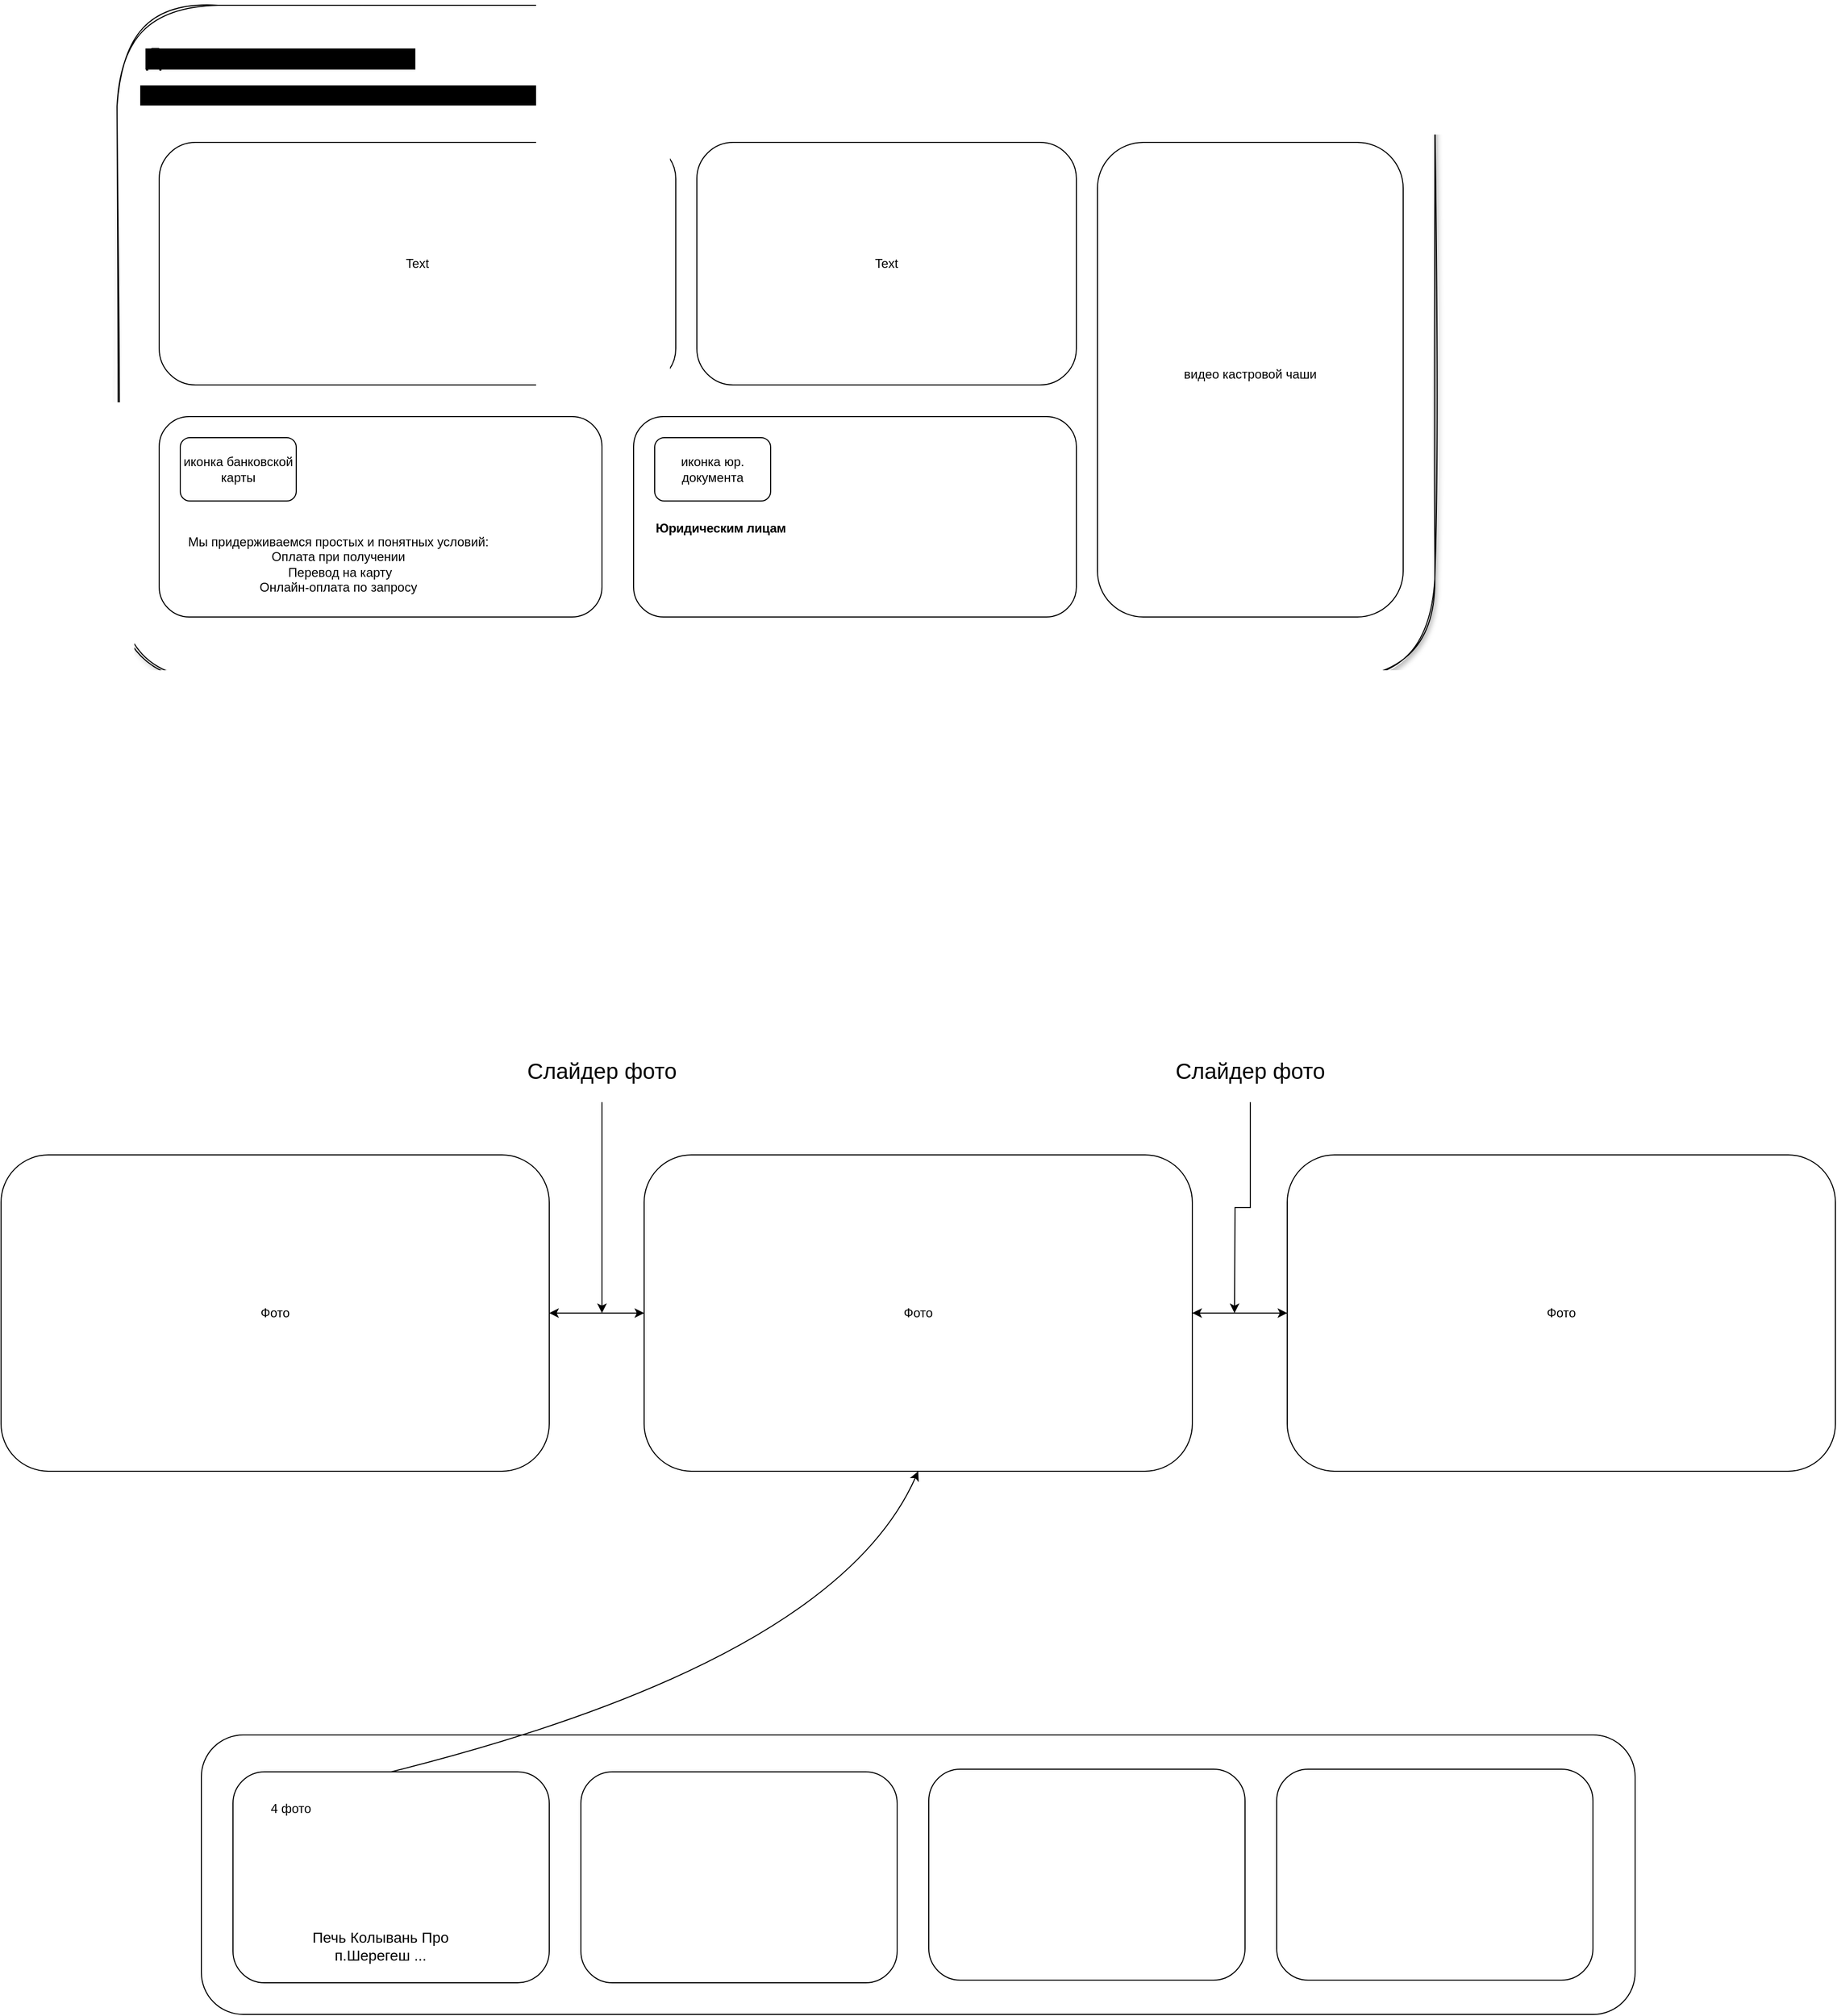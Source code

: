 <mxfile version="27.0.9">
  <diagram id="NJzXc077gKfx2x9PyLhV" name="Страница — 1">
    <mxGraphModel dx="1584" dy="1343" grid="1" gridSize="10" guides="1" tooltips="1" connect="1" arrows="1" fold="1" page="0" pageScale="1" pageWidth="827" pageHeight="1169" math="0" shadow="0">
      <root>
        <mxCell id="0" />
        <mxCell id="1" parent="0" />
        <mxCell id="T74X21EY0gJX1T98v7RT-1" value="" style="rounded=1;whiteSpace=wrap;html=1;perimeterSpacing=0;sketch=1;curveFitting=1;jiggle=2;glass=0;shadow=1;" vertex="1" parent="1">
          <mxGeometry x="140" y="-20" width="1250" height="640" as="geometry" />
        </mxCell>
        <mxCell id="T74X21EY0gJX1T98v7RT-2" value="&lt;div style=&quot;background-color: rgb(0, 0, 0); font-family: Consolas, &amp;quot;Courier New&amp;quot;, monospace; line-height: 19px; white-space: pre;&quot;&gt;&lt;font style=&quot;font-size: 25px;&quot;&gt;Доставка и оплата&lt;/font&gt;&lt;/div&gt;" style="text;html=1;align=center;verticalAlign=middle;whiteSpace=wrap;rounded=0;strokeWidth=1;fontSize=20;" vertex="1" parent="1">
          <mxGeometry x="170" y="10" width="250" height="40" as="geometry" />
        </mxCell>
        <mxCell id="T74X21EY0gJX1T98v7RT-3" value="&lt;div style=&quot;background-color: rgb(0, 0, 0); font-family: Consolas, &amp;quot;Courier New&amp;quot;, monospace; line-height: 19px; white-space: pre;&quot;&gt;Работаем по всей России. Без наценок. Удобно и прозрачно.&lt;/div&gt;" style="text;html=1;align=center;verticalAlign=middle;whiteSpace=wrap;rounded=0;fontSize=11;" vertex="1" parent="1">
          <mxGeometry x="160" y="50" width="380" height="30" as="geometry" />
        </mxCell>
        <mxCell id="T74X21EY0gJX1T98v7RT-5" value="" style="rounded=1;whiteSpace=wrap;html=1;" vertex="1" parent="1">
          <mxGeometry x="180" y="110" width="490" height="230" as="geometry" />
        </mxCell>
        <mxCell id="T74X21EY0gJX1T98v7RT-6" value="" style="rounded=1;whiteSpace=wrap;html=1;" vertex="1" parent="1">
          <mxGeometry x="690" y="110" width="360" height="230" as="geometry" />
        </mxCell>
        <mxCell id="T74X21EY0gJX1T98v7RT-7" value="" style="rounded=1;whiteSpace=wrap;html=1;" vertex="1" parent="1">
          <mxGeometry x="1070" y="110" width="290" height="450" as="geometry" />
        </mxCell>
        <mxCell id="T74X21EY0gJX1T98v7RT-10" value="видео кастровой чаши" style="text;html=1;align=center;verticalAlign=middle;whiteSpace=wrap;rounded=0;" vertex="1" parent="1">
          <mxGeometry x="1125" y="305" width="180" height="50" as="geometry" />
        </mxCell>
        <mxCell id="T74X21EY0gJX1T98v7RT-13" value="" style="rounded=1;whiteSpace=wrap;html=1;" vertex="1" parent="1">
          <mxGeometry x="180" y="370" width="420" height="190" as="geometry" />
        </mxCell>
        <mxCell id="T74X21EY0gJX1T98v7RT-14" value="" style="rounded=1;whiteSpace=wrap;html=1;" vertex="1" parent="1">
          <mxGeometry x="200" y="390" width="110" height="60" as="geometry" />
        </mxCell>
        <mxCell id="T74X21EY0gJX1T98v7RT-15" value="иконка банковской карты" style="text;html=1;align=center;verticalAlign=middle;whiteSpace=wrap;rounded=0;" vertex="1" parent="1">
          <mxGeometry x="200" y="405" width="110" height="30" as="geometry" />
        </mxCell>
        <mxCell id="T74X21EY0gJX1T98v7RT-18" value="Text" style="text;html=1;align=center;verticalAlign=middle;whiteSpace=wrap;rounded=0;" vertex="1" parent="1">
          <mxGeometry x="395" y="210" width="60" height="30" as="geometry" />
        </mxCell>
        <mxCell id="T74X21EY0gJX1T98v7RT-19" value="Text" style="text;html=1;align=center;verticalAlign=middle;whiteSpace=wrap;rounded=0;" vertex="1" parent="1">
          <mxGeometry x="840" y="210" width="60" height="30" as="geometry" />
        </mxCell>
        <mxCell id="T74X21EY0gJX1T98v7RT-21" value="" style="rounded=1;whiteSpace=wrap;html=1;" vertex="1" parent="1">
          <mxGeometry x="630" y="370" width="420" height="190" as="geometry" />
        </mxCell>
        <mxCell id="T74X21EY0gJX1T98v7RT-16" value="" style="rounded=1;whiteSpace=wrap;html=1;" vertex="1" parent="1">
          <mxGeometry x="650" y="390" width="110" height="60" as="geometry" />
        </mxCell>
        <mxCell id="T74X21EY0gJX1T98v7RT-17" value="иконка юр. документа" style="text;html=1;align=center;verticalAlign=middle;whiteSpace=wrap;rounded=0;" vertex="1" parent="1">
          <mxGeometry x="655" y="405" width="100" height="30" as="geometry" />
        </mxCell>
        <mxCell id="T74X21EY0gJX1T98v7RT-20" value="&lt;h5 style=&quot;box-sizing: border-box; font-family: &amp;quot;Wix Madefor Display&amp;quot;, sans-serif; line-height: 24px; margin: 0px 0px 20px; position: relative; z-index: 11; letter-spacing: -0.14px; text-align: start;&quot;&gt;&lt;font style=&quot;font-size: 12px;&quot;&gt;Юридическим лицам&lt;/font&gt;&lt;/h5&gt;&lt;p style=&quot;box-sizing: border-box; margin: 0px; color: rgba(255, 255, 255, 0.8); font-family: &amp;quot;Wix Madefor Display&amp;quot;, sans-serif; letter-spacing: -0.14px; text-align: start;&quot;&gt;&lt;font&gt;При покупке с юридического лица мы выставим Вам счет на оплату и предоставим закрывающие документы.&lt;/font&gt;&lt;/p&gt;" style="text;html=1;align=center;verticalAlign=middle;whiteSpace=wrap;rounded=0;" vertex="1" parent="1">
          <mxGeometry x="650" y="460" width="400" height="80" as="geometry" />
        </mxCell>
        <mxCell id="T74X21EY0gJX1T98v7RT-22" value="&lt;font&gt;Мы придерживаемся простых и понятных условий:&lt;/font&gt;&lt;div&gt;&lt;font&gt;Оплата при получении&lt;br&gt;&amp;nbsp;Перевод на карту&lt;/font&gt;&lt;/div&gt;&lt;div&gt;&lt;font style=&quot;&quot;&gt;&lt;font&gt;Онлайн-оплата по запросу&lt;/font&gt;&lt;br&gt;&lt;/font&gt;&lt;/div&gt;" style="text;html=1;align=center;verticalAlign=middle;whiteSpace=wrap;rounded=0;" vertex="1" parent="1">
          <mxGeometry x="200" y="470" width="300" height="80" as="geometry" />
        </mxCell>
        <mxCell id="T74X21EY0gJX1T98v7RT-39" value="" style="rounded=1;whiteSpace=wrap;html=1;" vertex="1" parent="1">
          <mxGeometry x="220" y="1620" width="1360" height="265" as="geometry" />
        </mxCell>
        <mxCell id="T74X21EY0gJX1T98v7RT-40" value="" style="rounded=1;whiteSpace=wrap;html=1;" vertex="1" parent="1">
          <mxGeometry x="250" y="1655" width="300" height="200" as="geometry" />
        </mxCell>
        <mxCell id="T74X21EY0gJX1T98v7RT-41" value="" style="rounded=1;whiteSpace=wrap;html=1;" vertex="1" parent="1">
          <mxGeometry x="580" y="1655" width="300" height="200" as="geometry" />
        </mxCell>
        <mxCell id="T74X21EY0gJX1T98v7RT-42" value="" style="rounded=1;whiteSpace=wrap;html=1;" vertex="1" parent="1">
          <mxGeometry x="910" y="1652.5" width="300" height="200" as="geometry" />
        </mxCell>
        <mxCell id="T74X21EY0gJX1T98v7RT-43" value="" style="rounded=1;whiteSpace=wrap;html=1;" vertex="1" parent="1">
          <mxGeometry x="1240" y="1652.5" width="300" height="200" as="geometry" />
        </mxCell>
        <mxCell id="T74X21EY0gJX1T98v7RT-46" value="4 фото" style="text;html=1;align=center;verticalAlign=middle;whiteSpace=wrap;rounded=0;" vertex="1" parent="1">
          <mxGeometry x="270" y="1675" width="70" height="30" as="geometry" />
        </mxCell>
        <mxCell id="T74X21EY0gJX1T98v7RT-47" value="&lt;font style=&quot;font-size: 14px;&quot;&gt;Печь Колывань Про&lt;br&gt;п.Шерегеш ...&lt;/font&gt;" style="text;html=1;align=center;verticalAlign=middle;whiteSpace=wrap;rounded=0;" vertex="1" parent="1">
          <mxGeometry x="310" y="1790" width="160" height="60" as="geometry" />
        </mxCell>
        <mxCell id="T74X21EY0gJX1T98v7RT-57" value="" style="edgeStyle=orthogonalEdgeStyle;rounded=0;orthogonalLoop=1;jettySize=auto;html=1;" edge="1" parent="1" source="T74X21EY0gJX1T98v7RT-48" target="T74X21EY0gJX1T98v7RT-54">
          <mxGeometry relative="1" as="geometry" />
        </mxCell>
        <mxCell id="T74X21EY0gJX1T98v7RT-58" value="" style="edgeStyle=orthogonalEdgeStyle;rounded=0;orthogonalLoop=1;jettySize=auto;html=1;" edge="1" parent="1" source="T74X21EY0gJX1T98v7RT-48" target="T74X21EY0gJX1T98v7RT-55">
          <mxGeometry relative="1" as="geometry" />
        </mxCell>
        <mxCell id="T74X21EY0gJX1T98v7RT-48" value="" style="rounded=1;whiteSpace=wrap;html=1;" vertex="1" parent="1">
          <mxGeometry x="640" y="1070" width="520" height="300" as="geometry" />
        </mxCell>
        <mxCell id="T74X21EY0gJX1T98v7RT-51" value="" style="curved=1;endArrow=classic;html=1;rounded=0;exitX=0.5;exitY=0;exitDx=0;exitDy=0;entryX=0.5;entryY=1;entryDx=0;entryDy=0;" edge="1" parent="1" source="T74X21EY0gJX1T98v7RT-40" target="T74X21EY0gJX1T98v7RT-48">
          <mxGeometry width="50" height="50" relative="1" as="geometry">
            <mxPoint x="770" y="1420" as="sourcePoint" />
            <mxPoint x="330" y="1280" as="targetPoint" />
            <Array as="points">
              <mxPoint x="820" y="1550" />
            </Array>
          </mxGeometry>
        </mxCell>
        <mxCell id="T74X21EY0gJX1T98v7RT-56" value="" style="edgeStyle=orthogonalEdgeStyle;rounded=0;orthogonalLoop=1;jettySize=auto;html=1;" edge="1" parent="1" source="T74X21EY0gJX1T98v7RT-54" target="T74X21EY0gJX1T98v7RT-48">
          <mxGeometry relative="1" as="geometry" />
        </mxCell>
        <mxCell id="T74X21EY0gJX1T98v7RT-54" value="" style="rounded=1;whiteSpace=wrap;html=1;" vertex="1" parent="1">
          <mxGeometry x="30" y="1070" width="520" height="300" as="geometry" />
        </mxCell>
        <mxCell id="T74X21EY0gJX1T98v7RT-59" value="" style="edgeStyle=orthogonalEdgeStyle;rounded=0;orthogonalLoop=1;jettySize=auto;html=1;" edge="1" parent="1" source="T74X21EY0gJX1T98v7RT-55" target="T74X21EY0gJX1T98v7RT-48">
          <mxGeometry relative="1" as="geometry" />
        </mxCell>
        <mxCell id="T74X21EY0gJX1T98v7RT-55" value="" style="rounded=1;whiteSpace=wrap;html=1;" vertex="1" parent="1">
          <mxGeometry x="1250" y="1070" width="520" height="300" as="geometry" />
        </mxCell>
        <mxCell id="T74X21EY0gJX1T98v7RT-60" value="Фото" style="text;html=1;align=center;verticalAlign=middle;whiteSpace=wrap;rounded=0;" vertex="1" parent="1">
          <mxGeometry x="815" y="1190" width="170" height="60" as="geometry" />
        </mxCell>
        <mxCell id="T74X21EY0gJX1T98v7RT-61" value="Фото" style="text;html=1;align=center;verticalAlign=middle;whiteSpace=wrap;rounded=0;" vertex="1" parent="1">
          <mxGeometry x="205" y="1190" width="170" height="60" as="geometry" />
        </mxCell>
        <mxCell id="T74X21EY0gJX1T98v7RT-62" value="Фото" style="text;html=1;align=center;verticalAlign=middle;whiteSpace=wrap;rounded=0;" vertex="1" parent="1">
          <mxGeometry x="1425" y="1190" width="170" height="60" as="geometry" />
        </mxCell>
        <mxCell id="T74X21EY0gJX1T98v7RT-64" style="edgeStyle=orthogonalEdgeStyle;rounded=0;orthogonalLoop=1;jettySize=auto;html=1;" edge="1" parent="1" source="T74X21EY0gJX1T98v7RT-63">
          <mxGeometry relative="1" as="geometry">
            <mxPoint x="600" y="1220" as="targetPoint" />
          </mxGeometry>
        </mxCell>
        <mxCell id="T74X21EY0gJX1T98v7RT-63" value="&lt;font style=&quot;font-size: 21px;&quot;&gt;Слайдер фото&lt;/font&gt;" style="text;html=1;align=center;verticalAlign=middle;whiteSpace=wrap;rounded=0;" vertex="1" parent="1">
          <mxGeometry x="425" y="960" width="350" height="60" as="geometry" />
        </mxCell>
        <mxCell id="T74X21EY0gJX1T98v7RT-66" style="edgeStyle=orthogonalEdgeStyle;rounded=0;orthogonalLoop=1;jettySize=auto;html=1;" edge="1" parent="1" source="T74X21EY0gJX1T98v7RT-65">
          <mxGeometry relative="1" as="geometry">
            <mxPoint x="1200.0" y="1220" as="targetPoint" />
          </mxGeometry>
        </mxCell>
        <mxCell id="T74X21EY0gJX1T98v7RT-65" value="&lt;font style=&quot;font-size: 21px;&quot;&gt;Слайдер фото&lt;/font&gt;" style="text;html=1;align=center;verticalAlign=middle;whiteSpace=wrap;rounded=0;" vertex="1" parent="1">
          <mxGeometry x="1040" y="960" width="350" height="60" as="geometry" />
        </mxCell>
      </root>
    </mxGraphModel>
  </diagram>
</mxfile>
